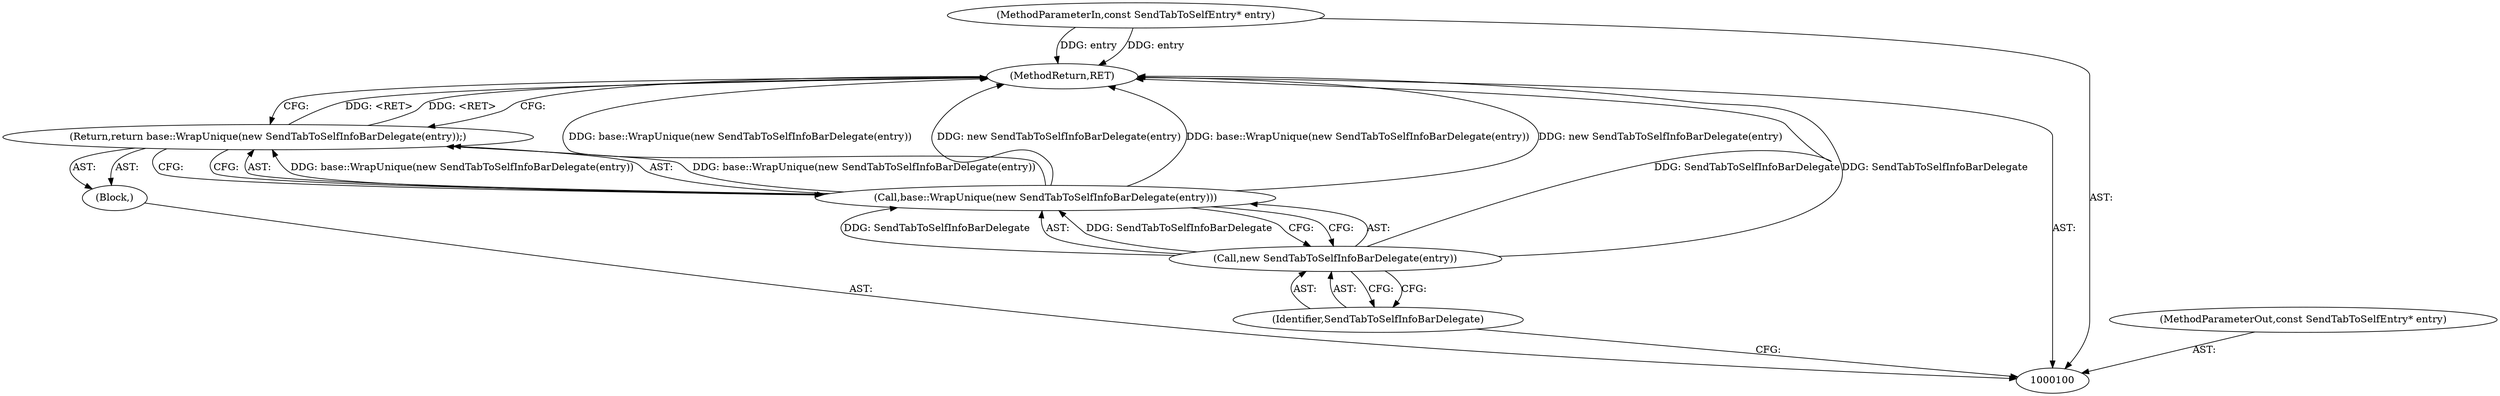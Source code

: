digraph "1_Chrome_2a1d9fff62718d7175bf47c7903dda127ee0228c_0" {
"1000107" [label="(MethodReturn,RET)"];
"1000101" [label="(MethodParameterIn,const SendTabToSelfEntry* entry)"];
"1000121" [label="(MethodParameterOut,const SendTabToSelfEntry* entry)"];
"1000102" [label="(Block,)"];
"1000103" [label="(Return,return base::WrapUnique(new SendTabToSelfInfoBarDelegate(entry));)"];
"1000105" [label="(Call,new SendTabToSelfInfoBarDelegate(entry))"];
"1000106" [label="(Identifier,SendTabToSelfInfoBarDelegate)"];
"1000104" [label="(Call,base::WrapUnique(new SendTabToSelfInfoBarDelegate(entry)))"];
"1000107" -> "1000100"  [label="AST: "];
"1000107" -> "1000103"  [label="CFG: "];
"1000103" -> "1000107"  [label="DDG: <RET>"];
"1000104" -> "1000107"  [label="DDG: base::WrapUnique(new SendTabToSelfInfoBarDelegate(entry))"];
"1000104" -> "1000107"  [label="DDG: new SendTabToSelfInfoBarDelegate(entry)"];
"1000105" -> "1000107"  [label="DDG: SendTabToSelfInfoBarDelegate"];
"1000101" -> "1000107"  [label="DDG: entry"];
"1000101" -> "1000100"  [label="AST: "];
"1000101" -> "1000107"  [label="DDG: entry"];
"1000121" -> "1000100"  [label="AST: "];
"1000102" -> "1000100"  [label="AST: "];
"1000103" -> "1000102"  [label="AST: "];
"1000103" -> "1000102"  [label="AST: "];
"1000103" -> "1000104"  [label="CFG: "];
"1000104" -> "1000103"  [label="AST: "];
"1000107" -> "1000103"  [label="CFG: "];
"1000103" -> "1000107"  [label="DDG: <RET>"];
"1000104" -> "1000103"  [label="DDG: base::WrapUnique(new SendTabToSelfInfoBarDelegate(entry))"];
"1000105" -> "1000104"  [label="AST: "];
"1000105" -> "1000106"  [label="CFG: "];
"1000106" -> "1000105"  [label="AST: "];
"1000104" -> "1000105"  [label="CFG: "];
"1000105" -> "1000107"  [label="DDG: SendTabToSelfInfoBarDelegate"];
"1000105" -> "1000104"  [label="DDG: SendTabToSelfInfoBarDelegate"];
"1000106" -> "1000105"  [label="AST: "];
"1000106" -> "1000100"  [label="CFG: "];
"1000105" -> "1000106"  [label="CFG: "];
"1000104" -> "1000103"  [label="AST: "];
"1000104" -> "1000105"  [label="CFG: "];
"1000105" -> "1000104"  [label="AST: "];
"1000103" -> "1000104"  [label="CFG: "];
"1000104" -> "1000107"  [label="DDG: base::WrapUnique(new SendTabToSelfInfoBarDelegate(entry))"];
"1000104" -> "1000107"  [label="DDG: new SendTabToSelfInfoBarDelegate(entry)"];
"1000104" -> "1000103"  [label="DDG: base::WrapUnique(new SendTabToSelfInfoBarDelegate(entry))"];
"1000105" -> "1000104"  [label="DDG: SendTabToSelfInfoBarDelegate"];
}
